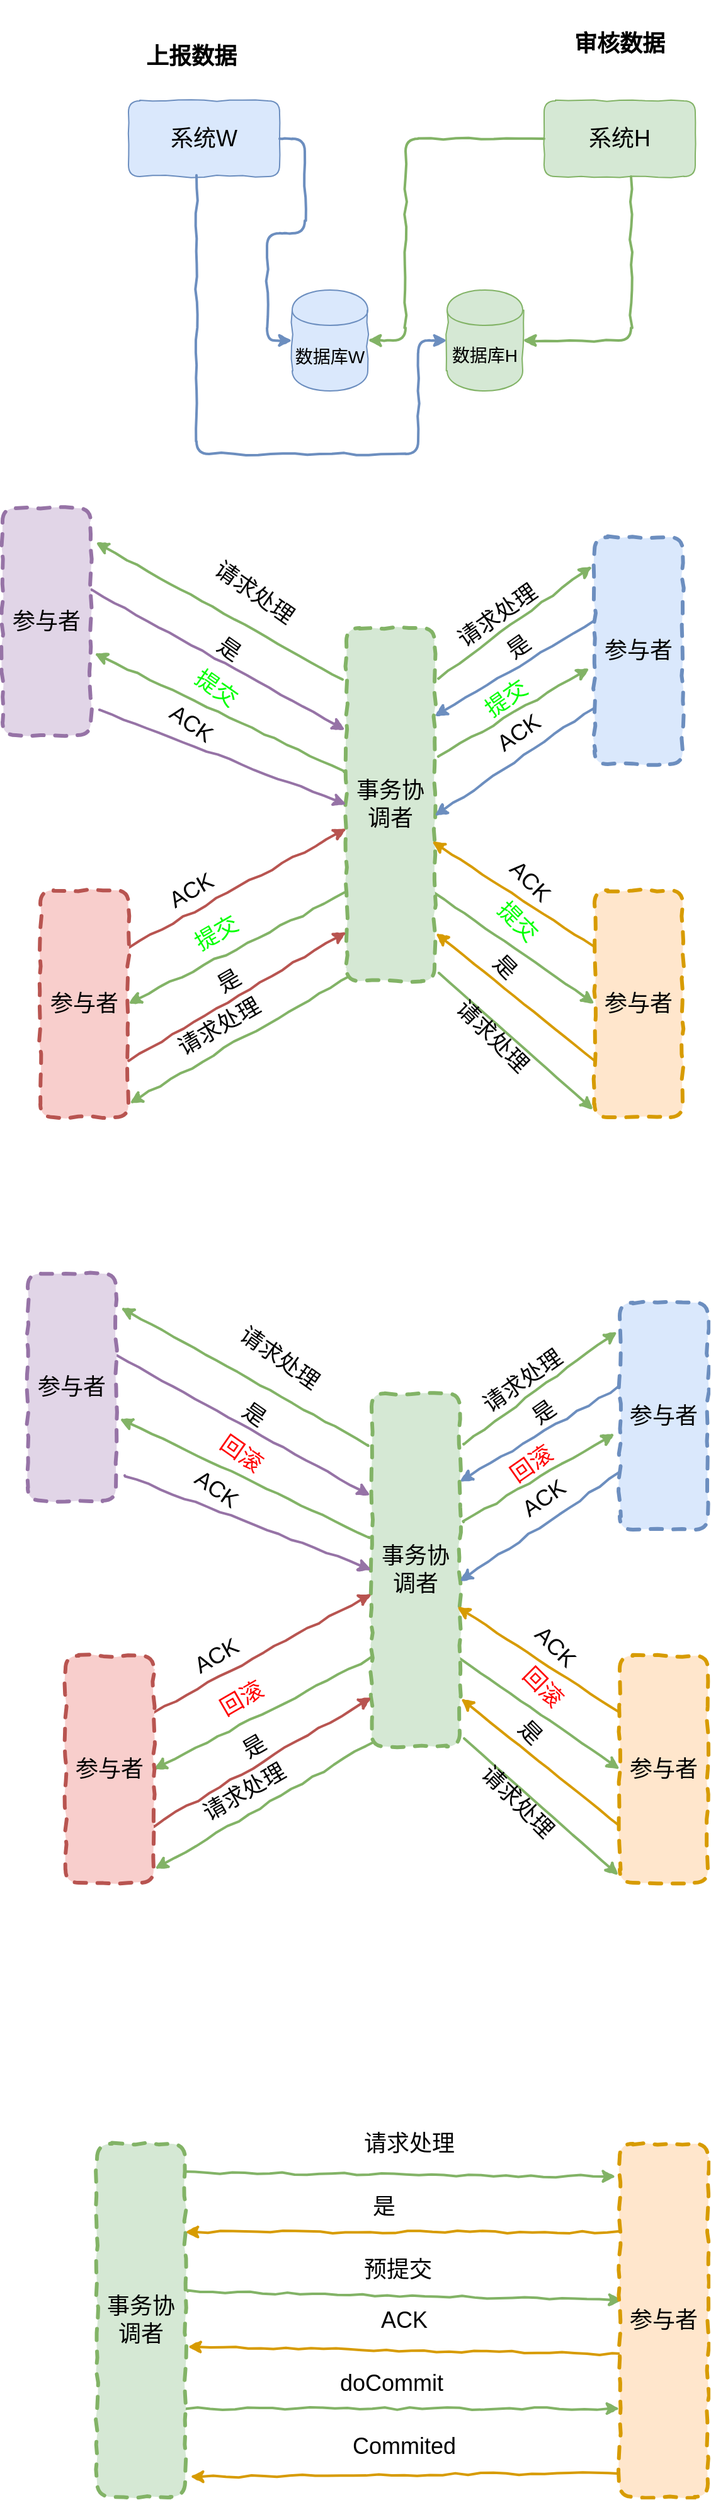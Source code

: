 <mxfile version="12.3.2" type="device" pages="1"><diagram id="cFgPP-PynjaS2ULVEzKv" name="第 1 页"><mxGraphModel dx="1086" dy="806" grid="1" gridSize="10" guides="1" tooltips="1" connect="1" arrows="1" fold="1" page="1" pageScale="1" pageWidth="827" pageHeight="1169" math="0" shadow="0"><root><mxCell id="0"/><mxCell id="1" parent="0"/><mxCell id="EXhuwvG54OqKEfTCcsE9-1" value="系统W" style="rounded=1;whiteSpace=wrap;html=1;fillColor=#dae8fc;strokeColor=#6c8ebf;fontSize=18;comic=1;" vertex="1" parent="1"><mxGeometry x="170" y="100" width="120" height="60" as="geometry"/></mxCell><mxCell id="EXhuwvG54OqKEfTCcsE9-2" value="系统H" style="rounded=1;whiteSpace=wrap;html=1;fillColor=#d5e8d4;strokeColor=#82b366;fontSize=18;comic=1;" vertex="1" parent="1"><mxGeometry x="500" y="100" width="120" height="60" as="geometry"/></mxCell><mxCell id="EXhuwvG54OqKEfTCcsE9-5" style="edgeStyle=orthogonalEdgeStyle;rounded=1;orthogonalLoop=1;jettySize=auto;html=1;exitX=1;exitY=0.5;exitDx=0;exitDy=0;entryX=0;entryY=0.5;entryDx=0;entryDy=0;fontSize=14;comic=1;strokeWidth=2;fillColor=#d5e8d4;strokeColor=#82b366;endArrow=none;endFill=0;startArrow=classic;startFill=1;" edge="1" parent="1" source="EXhuwvG54OqKEfTCcsE9-3" target="EXhuwvG54OqKEfTCcsE9-2"><mxGeometry relative="1" as="geometry"><Array as="points"><mxPoint x="390" y="290"/><mxPoint x="390" y="130"/></Array></mxGeometry></mxCell><mxCell id="EXhuwvG54OqKEfTCcsE9-7" style="edgeStyle=orthogonalEdgeStyle;rounded=1;comic=1;orthogonalLoop=1;jettySize=auto;html=1;exitX=0;exitY=0.5;exitDx=0;exitDy=0;entryX=1;entryY=0.5;entryDx=0;entryDy=0;strokeWidth=2;fontSize=14;fillColor=#dae8fc;strokeColor=#6c8ebf;startArrow=classic;startFill=1;endArrow=none;endFill=0;" edge="1" parent="1" source="EXhuwvG54OqKEfTCcsE9-3" target="EXhuwvG54OqKEfTCcsE9-1"><mxGeometry relative="1" as="geometry"/></mxCell><mxCell id="EXhuwvG54OqKEfTCcsE9-3" value="&lt;font style=&quot;font-size: 14px&quot;&gt;数据库W&lt;/font&gt;" style="shape=cylinder;whiteSpace=wrap;html=1;boundedLbl=1;backgroundOutline=1;comic=1;fontSize=18;fillColor=#dae8fc;strokeColor=#6c8ebf;" vertex="1" parent="1"><mxGeometry x="300" y="250" width="60" height="80" as="geometry"/></mxCell><mxCell id="EXhuwvG54OqKEfTCcsE9-6" style="edgeStyle=orthogonalEdgeStyle;rounded=1;orthogonalLoop=1;jettySize=auto;html=1;exitX=0;exitY=0.5;exitDx=0;exitDy=0;entryX=0.45;entryY=0.983;entryDx=0;entryDy=0;entryPerimeter=0;fontSize=14;strokeWidth=2;comic=1;fillColor=#dae8fc;strokeColor=#6c8ebf;startArrow=classic;startFill=1;endArrow=none;endFill=0;" edge="1" parent="1" source="EXhuwvG54OqKEfTCcsE9-4" target="EXhuwvG54OqKEfTCcsE9-1"><mxGeometry relative="1" as="geometry"><Array as="points"><mxPoint x="400" y="290"/><mxPoint x="400" y="380"/><mxPoint x="224" y="380"/></Array></mxGeometry></mxCell><mxCell id="EXhuwvG54OqKEfTCcsE9-8" style="edgeStyle=orthogonalEdgeStyle;rounded=1;comic=1;orthogonalLoop=1;jettySize=auto;html=1;exitX=1;exitY=0.5;exitDx=0;exitDy=0;entryX=0.575;entryY=1;entryDx=0;entryDy=0;entryPerimeter=0;strokeWidth=2;fontSize=14;fillColor=#d5e8d4;strokeColor=#82b366;endArrow=none;endFill=0;startArrow=classic;startFill=1;" edge="1" parent="1" source="EXhuwvG54OqKEfTCcsE9-4" target="EXhuwvG54OqKEfTCcsE9-2"><mxGeometry relative="1" as="geometry"/></mxCell><mxCell id="EXhuwvG54OqKEfTCcsE9-4" value="数据库H" style="shape=cylinder;whiteSpace=wrap;html=1;boundedLbl=1;backgroundOutline=1;comic=1;fontSize=14;fillColor=#d5e8d4;strokeColor=#82b366;" vertex="1" parent="1"><mxGeometry x="423" y="250" width="60" height="80" as="geometry"/></mxCell><mxCell id="EXhuwvG54OqKEfTCcsE9-15" value="上报数据" style="text;html=1;strokeColor=none;fillColor=none;align=center;verticalAlign=middle;whiteSpace=wrap;rounded=0;dashed=1;comic=1;fontSize=18;fontStyle=1" vertex="1" parent="1"><mxGeometry x="180" y="30" width="80" height="70" as="geometry"/></mxCell><mxCell id="EXhuwvG54OqKEfTCcsE9-16" value="审核数据" style="text;html=1;strokeColor=none;fillColor=none;align=center;verticalAlign=middle;whiteSpace=wrap;rounded=0;dashed=1;comic=1;fontSize=18;fontStyle=1" vertex="1" parent="1"><mxGeometry x="520" y="20" width="80" height="70" as="geometry"/></mxCell><mxCell id="EXhuwvG54OqKEfTCcsE9-25" style="edgeStyle=none;rounded=1;comic=1;orthogonalLoop=1;jettySize=auto;html=1;exitX=-0.043;exitY=0.146;exitDx=0;exitDy=0;entryX=1.057;entryY=0.15;entryDx=0;entryDy=0;startArrow=none;startFill=0;endArrow=classic;endFill=1;strokeWidth=2;fontSize=18;fillColor=#d5e8d4;strokeColor=#82b366;entryPerimeter=0;exitPerimeter=0;" edge="1" parent="1" source="EXhuwvG54OqKEfTCcsE9-17" target="EXhuwvG54OqKEfTCcsE9-21"><mxGeometry relative="1" as="geometry"/></mxCell><mxCell id="EXhuwvG54OqKEfTCcsE9-27" style="edgeStyle=none;rounded=1;comic=1;orthogonalLoop=1;jettySize=auto;html=1;exitX=1.043;exitY=0.143;exitDx=0;exitDy=0;entryX=-0.029;entryY=0.128;entryDx=0;entryDy=0;startArrow=none;startFill=0;endArrow=classic;endFill=1;strokeWidth=2;fontSize=18;fillColor=#d5e8d4;strokeColor=#82b366;entryPerimeter=0;exitPerimeter=0;" edge="1" parent="1" source="EXhuwvG54OqKEfTCcsE9-17" target="EXhuwvG54OqKEfTCcsE9-18"><mxGeometry relative="1" as="geometry"/></mxCell><mxCell id="EXhuwvG54OqKEfTCcsE9-28" style="edgeStyle=none;rounded=1;comic=1;orthogonalLoop=1;jettySize=auto;html=1;exitX=1.057;exitY=0.979;exitDx=0;exitDy=0;startArrow=none;startFill=0;endArrow=classic;endFill=1;strokeWidth=2;fontSize=18;fillColor=#d5e8d4;strokeColor=#82b366;exitPerimeter=0;" edge="1" parent="1" source="EXhuwvG54OqKEfTCcsE9-17"><mxGeometry relative="1" as="geometry"><mxPoint x="539" y="900" as="targetPoint"/></mxGeometry></mxCell><mxCell id="EXhuwvG54OqKEfTCcsE9-29" style="edgeStyle=none;rounded=1;comic=1;orthogonalLoop=1;jettySize=auto;html=1;exitX=0.057;exitY=0.982;exitDx=0;exitDy=0;entryX=1.014;entryY=0.939;entryDx=0;entryDy=0;entryPerimeter=0;startArrow=none;startFill=0;endArrow=classic;endFill=1;strokeWidth=2;fontSize=18;fillColor=#d5e8d4;strokeColor=#82b366;exitPerimeter=0;" edge="1" parent="1" source="EXhuwvG54OqKEfTCcsE9-17" target="EXhuwvG54OqKEfTCcsE9-20"><mxGeometry relative="1" as="geometry"><mxPoint x="341.98" y="787.12" as="sourcePoint"/><mxPoint x="170.02" y="906.02" as="targetPoint"/></mxGeometry></mxCell><mxCell id="EXhuwvG54OqKEfTCcsE9-35" style="edgeStyle=none;rounded=1;comic=1;orthogonalLoop=1;jettySize=auto;html=1;exitX=-0.029;exitY=0.407;exitDx=0;exitDy=0;entryX=1.043;entryY=0.639;entryDx=0;entryDy=0;startArrow=none;startFill=0;endArrow=classic;endFill=1;strokeWidth=2;fontSize=18;fillColor=#d5e8d4;strokeColor=#82b366;entryPerimeter=0;exitPerimeter=0;" edge="1" parent="1" source="EXhuwvG54OqKEfTCcsE9-17" target="EXhuwvG54OqKEfTCcsE9-21"><mxGeometry relative="1" as="geometry"/></mxCell><mxCell id="EXhuwvG54OqKEfTCcsE9-40" style="edgeStyle=none;rounded=1;comic=1;orthogonalLoop=1;jettySize=auto;html=1;startArrow=none;startFill=0;endArrow=classic;endFill=1;strokeWidth=2;fontSize=18;fillColor=#d5e8d4;strokeColor=#82b366;" edge="1" parent="1"><mxGeometry relative="1" as="geometry"><mxPoint x="416" y="620" as="sourcePoint"/><mxPoint x="536" y="550" as="targetPoint"/></mxGeometry></mxCell><mxCell id="EXhuwvG54OqKEfTCcsE9-50" style="edgeStyle=none;rounded=1;comic=1;orthogonalLoop=1;jettySize=auto;html=1;exitX=0;exitY=0.75;exitDx=0;exitDy=0;entryX=1;entryY=0.5;entryDx=0;entryDy=0;startArrow=none;startFill=0;endArrow=classic;endFill=1;strokeWidth=2;fontSize=18;fillColor=#d5e8d4;strokeColor=#82b366;" edge="1" parent="1" source="EXhuwvG54OqKEfTCcsE9-17" target="EXhuwvG54OqKEfTCcsE9-20"><mxGeometry relative="1" as="geometry"/></mxCell><mxCell id="EXhuwvG54OqKEfTCcsE9-53" style="edgeStyle=none;rounded=1;comic=1;orthogonalLoop=1;jettySize=auto;html=1;exitX=1;exitY=0.75;exitDx=0;exitDy=0;entryX=0;entryY=0.5;entryDx=0;entryDy=0;startArrow=none;startFill=0;endArrow=classic;endFill=1;strokeWidth=2;fontSize=18;fillColor=#d5e8d4;strokeColor=#82b366;" edge="1" parent="1" source="EXhuwvG54OqKEfTCcsE9-17" target="EXhuwvG54OqKEfTCcsE9-19"><mxGeometry relative="1" as="geometry"/></mxCell><mxCell id="EXhuwvG54OqKEfTCcsE9-17" value="事务协调者" style="rounded=1;whiteSpace=wrap;html=1;dashed=1;comic=1;strokeWidth=3;fillColor=#d5e8d4;fontSize=18;strokeColor=#82b366;" vertex="1" parent="1"><mxGeometry x="343" y="518" width="70" height="280" as="geometry"/></mxCell><mxCell id="EXhuwvG54OqKEfTCcsE9-41" style="edgeStyle=none;rounded=1;comic=1;orthogonalLoop=1;jettySize=auto;html=1;exitX=0.014;exitY=0.367;exitDx=0;exitDy=0;entryX=1;entryY=0.25;entryDx=0;entryDy=0;startArrow=none;startFill=0;endArrow=classic;endFill=1;strokeWidth=2;fontSize=18;exitPerimeter=0;fillColor=#dae8fc;strokeColor=#6c8ebf;" edge="1" parent="1" source="EXhuwvG54OqKEfTCcsE9-18" target="EXhuwvG54OqKEfTCcsE9-17"><mxGeometry relative="1" as="geometry"/></mxCell><mxCell id="EXhuwvG54OqKEfTCcsE9-42" style="edgeStyle=none;rounded=1;comic=1;orthogonalLoop=1;jettySize=auto;html=1;exitX=0;exitY=0.75;exitDx=0;exitDy=0;entryX=1;entryY=0.532;entryDx=0;entryDy=0;entryPerimeter=0;startArrow=none;startFill=0;endArrow=classic;endFill=1;strokeWidth=2;fontSize=18;fillColor=#dae8fc;strokeColor=#6c8ebf;" edge="1" parent="1" source="EXhuwvG54OqKEfTCcsE9-18" target="EXhuwvG54OqKEfTCcsE9-17"><mxGeometry relative="1" as="geometry"/></mxCell><mxCell id="EXhuwvG54OqKEfTCcsE9-18" value="参与者" style="rounded=1;whiteSpace=wrap;html=1;dashed=1;comic=1;strokeWidth=3;fillColor=#dae8fc;fontSize=18;strokeColor=#6c8ebf;" vertex="1" parent="1"><mxGeometry x="540" y="446" width="70" height="180" as="geometry"/></mxCell><mxCell id="EXhuwvG54OqKEfTCcsE9-52" style="edgeStyle=none;rounded=1;comic=1;orthogonalLoop=1;jettySize=auto;html=1;exitX=0;exitY=0.75;exitDx=0;exitDy=0;startArrow=none;startFill=0;endArrow=classic;endFill=1;strokeWidth=2;fontSize=18;fillColor=#ffe6cc;strokeColor=#d79b00;" edge="1" parent="1" source="EXhuwvG54OqKEfTCcsE9-19"><mxGeometry relative="1" as="geometry"><mxPoint x="414" y="760" as="targetPoint"/></mxGeometry></mxCell><mxCell id="EXhuwvG54OqKEfTCcsE9-54" style="edgeStyle=none;rounded=1;comic=1;orthogonalLoop=1;jettySize=auto;html=1;exitX=0;exitY=0.25;exitDx=0;exitDy=0;entryX=0.971;entryY=0.604;entryDx=0;entryDy=0;entryPerimeter=0;startArrow=none;startFill=0;endArrow=classic;endFill=1;strokeWidth=2;fontSize=18;fillColor=#ffe6cc;strokeColor=#d79b00;" edge="1" parent="1" source="EXhuwvG54OqKEfTCcsE9-19" target="EXhuwvG54OqKEfTCcsE9-17"><mxGeometry relative="1" as="geometry"/></mxCell><mxCell id="EXhuwvG54OqKEfTCcsE9-19" value="参与者" style="rounded=1;whiteSpace=wrap;html=1;dashed=1;comic=1;strokeWidth=3;fillColor=#ffe6cc;fontSize=18;strokeColor=#d79b00;" vertex="1" parent="1"><mxGeometry x="540" y="726" width="70" height="180" as="geometry"/></mxCell><mxCell id="EXhuwvG54OqKEfTCcsE9-49" style="edgeStyle=none;rounded=1;comic=1;orthogonalLoop=1;jettySize=auto;html=1;exitX=1;exitY=0.75;exitDx=0;exitDy=0;entryX=0;entryY=0.861;entryDx=0;entryDy=0;entryPerimeter=0;startArrow=none;startFill=0;endArrow=classic;endFill=1;strokeWidth=2;fontSize=18;fillColor=#f8cecc;strokeColor=#b85450;" edge="1" parent="1" source="EXhuwvG54OqKEfTCcsE9-20" target="EXhuwvG54OqKEfTCcsE9-17"><mxGeometry relative="1" as="geometry"/></mxCell><mxCell id="EXhuwvG54OqKEfTCcsE9-51" style="edgeStyle=none;rounded=1;comic=1;orthogonalLoop=1;jettySize=auto;html=1;exitX=1;exitY=0.25;exitDx=0;exitDy=0;startArrow=none;startFill=0;endArrow=classic;endFill=1;strokeWidth=2;fontSize=18;fillColor=#f8cecc;strokeColor=#b85450;" edge="1" parent="1" source="EXhuwvG54OqKEfTCcsE9-20"><mxGeometry relative="1" as="geometry"><mxPoint x="343" y="677" as="targetPoint"/></mxGeometry></mxCell><mxCell id="EXhuwvG54OqKEfTCcsE9-20" value="参与者" style="rounded=1;whiteSpace=wrap;html=1;dashed=1;comic=1;strokeWidth=3;fillColor=#f8cecc;fontSize=18;strokeColor=#b85450;" vertex="1" parent="1"><mxGeometry x="100" y="726" width="70" height="180" as="geometry"/></mxCell><mxCell id="EXhuwvG54OqKEfTCcsE9-26" style="edgeStyle=none;rounded=1;comic=1;orthogonalLoop=1;jettySize=auto;html=1;exitX=1.014;exitY=0.361;exitDx=0;exitDy=0;startArrow=none;startFill=0;endArrow=classic;endFill=1;strokeWidth=2;fontSize=18;fillColor=#e1d5e7;strokeColor=#9673a6;entryX=-0.014;entryY=0.289;entryDx=0;entryDy=0;entryPerimeter=0;exitPerimeter=0;" edge="1" parent="1" source="EXhuwvG54OqKEfTCcsE9-21" target="EXhuwvG54OqKEfTCcsE9-17"><mxGeometry relative="1" as="geometry"><mxPoint x="330" y="630" as="targetPoint"/></mxGeometry></mxCell><mxCell id="EXhuwvG54OqKEfTCcsE9-38" style="edgeStyle=none;rounded=1;comic=1;orthogonalLoop=1;jettySize=auto;html=1;exitX=1.1;exitY=0.889;exitDx=0;exitDy=0;entryX=0;entryY=0.5;entryDx=0;entryDy=0;startArrow=none;startFill=0;endArrow=classic;endFill=1;strokeWidth=2;fontSize=18;fillColor=#e1d5e7;strokeColor=#9673a6;exitPerimeter=0;" edge="1" parent="1" source="EXhuwvG54OqKEfTCcsE9-21" target="EXhuwvG54OqKEfTCcsE9-17"><mxGeometry relative="1" as="geometry"/></mxCell><mxCell id="EXhuwvG54OqKEfTCcsE9-21" value="参与者" style="rounded=1;whiteSpace=wrap;html=1;dashed=1;comic=1;strokeWidth=3;fillColor=#e1d5e7;fontSize=18;strokeColor=#9673a6;" vertex="1" parent="1"><mxGeometry x="70" y="423" width="70" height="180" as="geometry"/></mxCell><mxCell id="EXhuwvG54OqKEfTCcsE9-30" value="请求处理" style="text;html=1;strokeColor=none;fillColor=none;align=center;verticalAlign=middle;whiteSpace=wrap;rounded=0;dashed=1;comic=1;fontSize=18;rotation=35;" vertex="1" parent="1"><mxGeometry x="230" y="480" width="80" height="20" as="geometry"/></mxCell><mxCell id="EXhuwvG54OqKEfTCcsE9-31" value="请求处理" style="text;html=1;strokeColor=none;fillColor=none;align=center;verticalAlign=middle;whiteSpace=wrap;rounded=0;dashed=1;comic=1;fontSize=18;rotation=45;" vertex="1" parent="1"><mxGeometry x="419" y="832" width="80" height="20" as="geometry"/></mxCell><mxCell id="EXhuwvG54OqKEfTCcsE9-32" value="请求处理" style="text;html=1;strokeColor=none;fillColor=none;align=center;verticalAlign=middle;whiteSpace=wrap;rounded=0;dashed=1;comic=1;fontSize=18;rotation=-35;" vertex="1" parent="1"><mxGeometry x="423" y="498" width="80" height="20" as="geometry"/></mxCell><mxCell id="EXhuwvG54OqKEfTCcsE9-33" value="请求处理" style="text;html=1;strokeColor=none;fillColor=none;align=center;verticalAlign=middle;whiteSpace=wrap;rounded=0;dashed=1;comic=1;fontSize=18;rotation=-30;" vertex="1" parent="1"><mxGeometry x="202" y="824" width="80" height="20" as="geometry"/></mxCell><mxCell id="EXhuwvG54OqKEfTCcsE9-34" value="是" style="text;html=1;strokeColor=none;fillColor=none;align=center;verticalAlign=middle;whiteSpace=wrap;rounded=0;dashed=1;comic=1;fontSize=18;rotation=35;" vertex="1" parent="1"><mxGeometry x="210" y="523" width="80" height="24" as="geometry"/></mxCell><mxCell id="EXhuwvG54OqKEfTCcsE9-36" value="ACK" style="text;html=1;strokeColor=none;fillColor=none;align=center;verticalAlign=middle;whiteSpace=wrap;rounded=0;dashed=1;comic=1;fontSize=18;rotation=35;" vertex="1" parent="1"><mxGeometry x="180" y="584" width="80" height="20" as="geometry"/></mxCell><mxCell id="EXhuwvG54OqKEfTCcsE9-39" value="提交" style="text;html=1;strokeColor=none;fillColor=none;align=center;verticalAlign=middle;whiteSpace=wrap;rounded=0;dashed=1;comic=1;fontSize=18;rotation=35;fontColor=#00FF00;" vertex="1" parent="1"><mxGeometry x="200" y="555.5" width="80" height="20" as="geometry"/></mxCell><mxCell id="EXhuwvG54OqKEfTCcsE9-43" value="是" style="text;html=1;strokeColor=none;fillColor=none;align=center;verticalAlign=middle;whiteSpace=wrap;rounded=0;dashed=1;comic=1;fontSize=18;rotation=-35;" vertex="1" parent="1"><mxGeometry x="440" y="523" width="80" height="20" as="geometry"/></mxCell><mxCell id="EXhuwvG54OqKEfTCcsE9-44" value="提交" style="text;html=1;strokeColor=none;fillColor=none;align=center;verticalAlign=middle;whiteSpace=wrap;rounded=0;dashed=1;comic=1;fontSize=18;rotation=-35;fontColor=#00FF00;" vertex="1" parent="1"><mxGeometry x="430" y="564" width="80" height="20" as="geometry"/></mxCell><mxCell id="EXhuwvG54OqKEfTCcsE9-46" value="ACK" style="text;html=1;strokeColor=none;fillColor=none;align=center;verticalAlign=middle;whiteSpace=wrap;rounded=0;dashed=1;comic=1;fontSize=18;rotation=-35;" vertex="1" parent="1"><mxGeometry x="440" y="591" width="80" height="20" as="geometry"/></mxCell><mxCell id="EXhuwvG54OqKEfTCcsE9-55" value="ACK" style="text;html=1;strokeColor=none;fillColor=none;align=center;verticalAlign=middle;whiteSpace=wrap;rounded=0;dashed=1;comic=1;fontSize=18;rotation=-30;" vertex="1" parent="1"><mxGeometry x="180" y="716" width="80" height="20" as="geometry"/></mxCell><mxCell id="EXhuwvG54OqKEfTCcsE9-59" value="提交" style="text;html=1;strokeColor=none;fillColor=none;align=center;verticalAlign=middle;whiteSpace=wrap;rounded=0;dashed=1;comic=1;fontSize=18;rotation=-30;fontColor=#00FF00;" vertex="1" parent="1"><mxGeometry x="200" y="750" width="80" height="20" as="geometry"/></mxCell><mxCell id="EXhuwvG54OqKEfTCcsE9-60" value="是" style="text;html=1;strokeColor=none;fillColor=none;align=center;verticalAlign=middle;whiteSpace=wrap;rounded=0;dashed=1;comic=1;fontSize=18;rotation=-30;" vertex="1" parent="1"><mxGeometry x="210" y="788" width="80" height="20" as="geometry"/></mxCell><mxCell id="EXhuwvG54OqKEfTCcsE9-61" value="是" style="text;html=1;strokeColor=none;fillColor=none;align=center;verticalAlign=middle;whiteSpace=wrap;rounded=0;dashed=1;comic=1;fontSize=18;rotation=45;" vertex="1" parent="1"><mxGeometry x="429" y="777" width="80" height="20" as="geometry"/></mxCell><mxCell id="EXhuwvG54OqKEfTCcsE9-62" value="提交" style="text;html=1;strokeColor=none;fillColor=none;align=center;verticalAlign=middle;whiteSpace=wrap;rounded=0;dashed=1;comic=1;fontSize=18;rotation=45;fontColor=#00FF00;" vertex="1" parent="1"><mxGeometry x="439" y="741" width="80" height="20" as="geometry"/></mxCell><mxCell id="EXhuwvG54OqKEfTCcsE9-63" value="ACK" style="text;html=1;strokeColor=none;fillColor=none;align=center;verticalAlign=middle;whiteSpace=wrap;rounded=0;dashed=1;comic=1;fontSize=18;rotation=45;" vertex="1" parent="1"><mxGeometry x="449" y="709" width="80" height="20" as="geometry"/></mxCell><mxCell id="EXhuwvG54OqKEfTCcsE9-64" style="edgeStyle=none;rounded=1;comic=1;orthogonalLoop=1;jettySize=auto;html=1;exitX=-0.043;exitY=0.146;exitDx=0;exitDy=0;entryX=1.057;entryY=0.15;entryDx=0;entryDy=0;startArrow=none;startFill=0;endArrow=classic;endFill=1;strokeWidth=2;fontSize=18;fillColor=#d5e8d4;strokeColor=#82b366;entryPerimeter=0;exitPerimeter=0;" edge="1" source="EXhuwvG54OqKEfTCcsE9-72" target="EXhuwvG54OqKEfTCcsE9-84" parent="1"><mxGeometry relative="1" as="geometry"/></mxCell><mxCell id="EXhuwvG54OqKEfTCcsE9-65" style="edgeStyle=none;rounded=1;comic=1;orthogonalLoop=1;jettySize=auto;html=1;exitX=1.043;exitY=0.143;exitDx=0;exitDy=0;entryX=-0.029;entryY=0.128;entryDx=0;entryDy=0;startArrow=none;startFill=0;endArrow=classic;endFill=1;strokeWidth=2;fontSize=18;fillColor=#d5e8d4;strokeColor=#82b366;entryPerimeter=0;exitPerimeter=0;" edge="1" source="EXhuwvG54OqKEfTCcsE9-72" target="EXhuwvG54OqKEfTCcsE9-75" parent="1"><mxGeometry relative="1" as="geometry"/></mxCell><mxCell id="EXhuwvG54OqKEfTCcsE9-66" style="edgeStyle=none;rounded=1;comic=1;orthogonalLoop=1;jettySize=auto;html=1;exitX=1.057;exitY=0.979;exitDx=0;exitDy=0;startArrow=none;startFill=0;endArrow=classic;endFill=1;strokeWidth=2;fontSize=18;fillColor=#d5e8d4;strokeColor=#82b366;exitPerimeter=0;" edge="1" source="EXhuwvG54OqKEfTCcsE9-72" parent="1"><mxGeometry relative="1" as="geometry"><mxPoint x="559" y="1507" as="targetPoint"/></mxGeometry></mxCell><mxCell id="EXhuwvG54OqKEfTCcsE9-67" style="edgeStyle=none;rounded=1;comic=1;orthogonalLoop=1;jettySize=auto;html=1;exitX=0.057;exitY=0.982;exitDx=0;exitDy=0;entryX=1.014;entryY=0.939;entryDx=0;entryDy=0;entryPerimeter=0;startArrow=none;startFill=0;endArrow=classic;endFill=1;strokeWidth=2;fontSize=18;fillColor=#d5e8d4;strokeColor=#82b366;exitPerimeter=0;" edge="1" source="EXhuwvG54OqKEfTCcsE9-72" target="EXhuwvG54OqKEfTCcsE9-81" parent="1"><mxGeometry relative="1" as="geometry"><mxPoint x="361.98" y="1394.12" as="sourcePoint"/><mxPoint x="190.02" y="1513.02" as="targetPoint"/></mxGeometry></mxCell><mxCell id="EXhuwvG54OqKEfTCcsE9-68" style="edgeStyle=none;rounded=1;comic=1;orthogonalLoop=1;jettySize=auto;html=1;exitX=-0.029;exitY=0.407;exitDx=0;exitDy=0;entryX=1.043;entryY=0.639;entryDx=0;entryDy=0;startArrow=none;startFill=0;endArrow=classic;endFill=1;strokeWidth=2;fontSize=18;fillColor=#d5e8d4;strokeColor=#82b366;entryPerimeter=0;exitPerimeter=0;" edge="1" source="EXhuwvG54OqKEfTCcsE9-72" target="EXhuwvG54OqKEfTCcsE9-84" parent="1"><mxGeometry relative="1" as="geometry"/></mxCell><mxCell id="EXhuwvG54OqKEfTCcsE9-69" style="edgeStyle=none;rounded=1;comic=1;orthogonalLoop=1;jettySize=auto;html=1;startArrow=none;startFill=0;endArrow=classic;endFill=1;strokeWidth=2;fontSize=18;fillColor=#d5e8d4;strokeColor=#82b366;" edge="1" parent="1"><mxGeometry relative="1" as="geometry"><mxPoint x="436" y="1227" as="sourcePoint"/><mxPoint x="556" y="1157" as="targetPoint"/></mxGeometry></mxCell><mxCell id="EXhuwvG54OqKEfTCcsE9-70" style="edgeStyle=none;rounded=1;comic=1;orthogonalLoop=1;jettySize=auto;html=1;exitX=0;exitY=0.75;exitDx=0;exitDy=0;entryX=1;entryY=0.5;entryDx=0;entryDy=0;startArrow=none;startFill=0;endArrow=classic;endFill=1;strokeWidth=2;fontSize=18;fillColor=#d5e8d4;strokeColor=#82b366;" edge="1" source="EXhuwvG54OqKEfTCcsE9-72" target="EXhuwvG54OqKEfTCcsE9-81" parent="1"><mxGeometry relative="1" as="geometry"/></mxCell><mxCell id="EXhuwvG54OqKEfTCcsE9-71" style="edgeStyle=none;rounded=1;comic=1;orthogonalLoop=1;jettySize=auto;html=1;exitX=1;exitY=0.75;exitDx=0;exitDy=0;entryX=0;entryY=0.5;entryDx=0;entryDy=0;startArrow=none;startFill=0;endArrow=classic;endFill=1;strokeWidth=2;fontSize=18;fillColor=#d5e8d4;strokeColor=#82b366;" edge="1" source="EXhuwvG54OqKEfTCcsE9-72" target="EXhuwvG54OqKEfTCcsE9-78" parent="1"><mxGeometry relative="1" as="geometry"/></mxCell><mxCell id="EXhuwvG54OqKEfTCcsE9-72" value="事务协调者" style="rounded=1;whiteSpace=wrap;html=1;dashed=1;comic=1;strokeWidth=3;fillColor=#d5e8d4;fontSize=18;strokeColor=#82b366;" vertex="1" parent="1"><mxGeometry x="363" y="1125" width="70" height="280" as="geometry"/></mxCell><mxCell id="EXhuwvG54OqKEfTCcsE9-73" style="edgeStyle=none;rounded=1;comic=1;orthogonalLoop=1;jettySize=auto;html=1;exitX=0.014;exitY=0.367;exitDx=0;exitDy=0;entryX=1;entryY=0.25;entryDx=0;entryDy=0;startArrow=none;startFill=0;endArrow=classic;endFill=1;strokeWidth=2;fontSize=18;exitPerimeter=0;fillColor=#dae8fc;strokeColor=#6c8ebf;" edge="1" source="EXhuwvG54OqKEfTCcsE9-75" target="EXhuwvG54OqKEfTCcsE9-72" parent="1"><mxGeometry relative="1" as="geometry"/></mxCell><mxCell id="EXhuwvG54OqKEfTCcsE9-74" style="edgeStyle=none;rounded=1;comic=1;orthogonalLoop=1;jettySize=auto;html=1;exitX=0;exitY=0.75;exitDx=0;exitDy=0;entryX=1;entryY=0.532;entryDx=0;entryDy=0;entryPerimeter=0;startArrow=none;startFill=0;endArrow=classic;endFill=1;strokeWidth=2;fontSize=18;fillColor=#dae8fc;strokeColor=#6c8ebf;" edge="1" source="EXhuwvG54OqKEfTCcsE9-75" target="EXhuwvG54OqKEfTCcsE9-72" parent="1"><mxGeometry relative="1" as="geometry"/></mxCell><mxCell id="EXhuwvG54OqKEfTCcsE9-75" value="参与者" style="rounded=1;whiteSpace=wrap;html=1;dashed=1;comic=1;strokeWidth=3;fillColor=#dae8fc;fontSize=18;strokeColor=#6c8ebf;" vertex="1" parent="1"><mxGeometry x="560" y="1053" width="70" height="180" as="geometry"/></mxCell><mxCell id="EXhuwvG54OqKEfTCcsE9-76" style="edgeStyle=none;rounded=1;comic=1;orthogonalLoop=1;jettySize=auto;html=1;exitX=0;exitY=0.75;exitDx=0;exitDy=0;startArrow=none;startFill=0;endArrow=classic;endFill=1;strokeWidth=2;fontSize=18;fillColor=#ffe6cc;strokeColor=#d79b00;" edge="1" source="EXhuwvG54OqKEfTCcsE9-78" parent="1"><mxGeometry relative="1" as="geometry"><mxPoint x="434" y="1367" as="targetPoint"/></mxGeometry></mxCell><mxCell id="EXhuwvG54OqKEfTCcsE9-77" style="edgeStyle=none;rounded=1;comic=1;orthogonalLoop=1;jettySize=auto;html=1;exitX=0;exitY=0.25;exitDx=0;exitDy=0;entryX=0.971;entryY=0.604;entryDx=0;entryDy=0;entryPerimeter=0;startArrow=none;startFill=0;endArrow=classic;endFill=1;strokeWidth=2;fontSize=18;fillColor=#ffe6cc;strokeColor=#d79b00;" edge="1" source="EXhuwvG54OqKEfTCcsE9-78" target="EXhuwvG54OqKEfTCcsE9-72" parent="1"><mxGeometry relative="1" as="geometry"/></mxCell><mxCell id="EXhuwvG54OqKEfTCcsE9-78" value="参与者" style="rounded=1;whiteSpace=wrap;html=1;dashed=1;comic=1;strokeWidth=3;fillColor=#ffe6cc;fontSize=18;strokeColor=#d79b00;" vertex="1" parent="1"><mxGeometry x="560" y="1333" width="70" height="180" as="geometry"/></mxCell><mxCell id="EXhuwvG54OqKEfTCcsE9-79" style="edgeStyle=none;rounded=1;comic=1;orthogonalLoop=1;jettySize=auto;html=1;exitX=1;exitY=0.75;exitDx=0;exitDy=0;entryX=0;entryY=0.861;entryDx=0;entryDy=0;entryPerimeter=0;startArrow=none;startFill=0;endArrow=classic;endFill=1;strokeWidth=2;fontSize=18;fillColor=#f8cecc;strokeColor=#b85450;" edge="1" source="EXhuwvG54OqKEfTCcsE9-81" target="EXhuwvG54OqKEfTCcsE9-72" parent="1"><mxGeometry relative="1" as="geometry"/></mxCell><mxCell id="EXhuwvG54OqKEfTCcsE9-80" style="edgeStyle=none;rounded=1;comic=1;orthogonalLoop=1;jettySize=auto;html=1;exitX=1;exitY=0.25;exitDx=0;exitDy=0;startArrow=none;startFill=0;endArrow=classic;endFill=1;strokeWidth=2;fontSize=18;fillColor=#f8cecc;strokeColor=#b85450;" edge="1" source="EXhuwvG54OqKEfTCcsE9-81" parent="1"><mxGeometry relative="1" as="geometry"><mxPoint x="363" y="1284" as="targetPoint"/></mxGeometry></mxCell><mxCell id="EXhuwvG54OqKEfTCcsE9-81" value="参与者" style="rounded=1;whiteSpace=wrap;html=1;dashed=1;comic=1;strokeWidth=3;fillColor=#f8cecc;fontSize=18;strokeColor=#b85450;" vertex="1" parent="1"><mxGeometry x="120" y="1333" width="70" height="180" as="geometry"/></mxCell><mxCell id="EXhuwvG54OqKEfTCcsE9-82" style="edgeStyle=none;rounded=1;comic=1;orthogonalLoop=1;jettySize=auto;html=1;exitX=1.014;exitY=0.361;exitDx=0;exitDy=0;startArrow=none;startFill=0;endArrow=classic;endFill=1;strokeWidth=2;fontSize=18;fillColor=#e1d5e7;strokeColor=#9673a6;entryX=-0.014;entryY=0.289;entryDx=0;entryDy=0;entryPerimeter=0;exitPerimeter=0;" edge="1" source="EXhuwvG54OqKEfTCcsE9-84" target="EXhuwvG54OqKEfTCcsE9-72" parent="1"><mxGeometry relative="1" as="geometry"><mxPoint x="350" y="1237" as="targetPoint"/></mxGeometry></mxCell><mxCell id="EXhuwvG54OqKEfTCcsE9-83" style="edgeStyle=none;rounded=1;comic=1;orthogonalLoop=1;jettySize=auto;html=1;exitX=1.1;exitY=0.889;exitDx=0;exitDy=0;entryX=0;entryY=0.5;entryDx=0;entryDy=0;startArrow=none;startFill=0;endArrow=classic;endFill=1;strokeWidth=2;fontSize=18;fillColor=#e1d5e7;strokeColor=#9673a6;exitPerimeter=0;" edge="1" source="EXhuwvG54OqKEfTCcsE9-84" target="EXhuwvG54OqKEfTCcsE9-72" parent="1"><mxGeometry relative="1" as="geometry"/></mxCell><mxCell id="EXhuwvG54OqKEfTCcsE9-84" value="参与者" style="rounded=1;whiteSpace=wrap;html=1;dashed=1;comic=1;strokeWidth=3;fillColor=#e1d5e7;fontSize=18;strokeColor=#9673a6;" vertex="1" parent="1"><mxGeometry x="90" y="1030" width="70" height="180" as="geometry"/></mxCell><mxCell id="EXhuwvG54OqKEfTCcsE9-85" value="请求处理" style="text;html=1;strokeColor=none;fillColor=none;align=center;verticalAlign=middle;whiteSpace=wrap;rounded=0;dashed=1;comic=1;fontSize=18;rotation=35;" vertex="1" parent="1"><mxGeometry x="250" y="1087" width="80" height="20" as="geometry"/></mxCell><mxCell id="EXhuwvG54OqKEfTCcsE9-86" value="请求处理" style="text;html=1;strokeColor=none;fillColor=none;align=center;verticalAlign=middle;whiteSpace=wrap;rounded=0;dashed=1;comic=1;fontSize=18;rotation=45;" vertex="1" parent="1"><mxGeometry x="439" y="1439" width="80" height="20" as="geometry"/></mxCell><mxCell id="EXhuwvG54OqKEfTCcsE9-87" value="请求处理" style="text;html=1;strokeColor=none;fillColor=none;align=center;verticalAlign=middle;whiteSpace=wrap;rounded=0;dashed=1;comic=1;fontSize=18;rotation=-35;" vertex="1" parent="1"><mxGeometry x="443" y="1105" width="80" height="20" as="geometry"/></mxCell><mxCell id="EXhuwvG54OqKEfTCcsE9-88" value="请求处理" style="text;html=1;strokeColor=none;fillColor=none;align=center;verticalAlign=middle;whiteSpace=wrap;rounded=0;dashed=1;comic=1;fontSize=18;rotation=-30;" vertex="1" parent="1"><mxGeometry x="222" y="1431" width="80" height="20" as="geometry"/></mxCell><mxCell id="EXhuwvG54OqKEfTCcsE9-89" value="是" style="text;html=1;strokeColor=none;fillColor=none;align=center;verticalAlign=middle;whiteSpace=wrap;rounded=0;dashed=1;comic=1;fontSize=18;rotation=35;" vertex="1" parent="1"><mxGeometry x="230" y="1130" width="80" height="24" as="geometry"/></mxCell><mxCell id="EXhuwvG54OqKEfTCcsE9-90" value="ACK" style="text;html=1;strokeColor=none;fillColor=none;align=center;verticalAlign=middle;whiteSpace=wrap;rounded=0;dashed=1;comic=1;fontSize=18;rotation=35;" vertex="1" parent="1"><mxGeometry x="200" y="1191" width="80" height="20" as="geometry"/></mxCell><mxCell id="EXhuwvG54OqKEfTCcsE9-91" value="回滚" style="text;html=1;strokeColor=none;fillColor=none;align=center;verticalAlign=middle;whiteSpace=wrap;rounded=0;dashed=1;comic=1;fontSize=18;rotation=35;fontColor=#FF0000;" vertex="1" parent="1"><mxGeometry x="220" y="1162.5" width="80" height="20" as="geometry"/></mxCell><mxCell id="EXhuwvG54OqKEfTCcsE9-92" value="是" style="text;html=1;strokeColor=none;fillColor=none;align=center;verticalAlign=middle;whiteSpace=wrap;rounded=0;dashed=1;comic=1;fontSize=18;rotation=-35;" vertex="1" parent="1"><mxGeometry x="460" y="1130" width="80" height="20" as="geometry"/></mxCell><mxCell id="EXhuwvG54OqKEfTCcsE9-93" value="回滚" style="text;html=1;strokeColor=none;fillColor=none;align=center;verticalAlign=middle;whiteSpace=wrap;rounded=0;dashed=1;comic=1;fontSize=18;rotation=-35;fontColor=#FF0000;" vertex="1" parent="1"><mxGeometry x="450" y="1171" width="80" height="20" as="geometry"/></mxCell><mxCell id="EXhuwvG54OqKEfTCcsE9-94" value="ACK" style="text;html=1;strokeColor=none;fillColor=none;align=center;verticalAlign=middle;whiteSpace=wrap;rounded=0;dashed=1;comic=1;fontSize=18;rotation=-35;" vertex="1" parent="1"><mxGeometry x="460" y="1198" width="80" height="20" as="geometry"/></mxCell><mxCell id="EXhuwvG54OqKEfTCcsE9-95" value="ACK" style="text;html=1;strokeColor=none;fillColor=none;align=center;verticalAlign=middle;whiteSpace=wrap;rounded=0;dashed=1;comic=1;fontSize=18;rotation=-30;" vertex="1" parent="1"><mxGeometry x="200" y="1323" width="80" height="20" as="geometry"/></mxCell><mxCell id="EXhuwvG54OqKEfTCcsE9-96" value="回滚" style="text;html=1;strokeColor=none;fillColor=none;align=center;verticalAlign=middle;whiteSpace=wrap;rounded=0;dashed=1;comic=1;fontSize=18;rotation=-30;fontColor=#FF0000;" vertex="1" parent="1"><mxGeometry x="220" y="1357" width="80" height="20" as="geometry"/></mxCell><mxCell id="EXhuwvG54OqKEfTCcsE9-97" value="是" style="text;html=1;strokeColor=none;fillColor=none;align=center;verticalAlign=middle;whiteSpace=wrap;rounded=0;dashed=1;comic=1;fontSize=18;rotation=-30;" vertex="1" parent="1"><mxGeometry x="230" y="1395" width="80" height="20" as="geometry"/></mxCell><mxCell id="EXhuwvG54OqKEfTCcsE9-98" value="是" style="text;html=1;strokeColor=none;fillColor=none;align=center;verticalAlign=middle;whiteSpace=wrap;rounded=0;dashed=1;comic=1;fontSize=18;rotation=45;" vertex="1" parent="1"><mxGeometry x="449" y="1384" width="80" height="20" as="geometry"/></mxCell><mxCell id="EXhuwvG54OqKEfTCcsE9-99" value="回滚" style="text;html=1;strokeColor=none;fillColor=none;align=center;verticalAlign=middle;whiteSpace=wrap;rounded=0;dashed=1;comic=1;fontSize=18;rotation=45;fontColor=#FF0000;" vertex="1" parent="1"><mxGeometry x="459" y="1348" width="80" height="20" as="geometry"/></mxCell><mxCell id="EXhuwvG54OqKEfTCcsE9-100" value="ACK" style="text;html=1;strokeColor=none;fillColor=none;align=center;verticalAlign=middle;whiteSpace=wrap;rounded=0;dashed=1;comic=1;fontSize=18;rotation=45;" vertex="1" parent="1"><mxGeometry x="469" y="1316" width="80" height="20" as="geometry"/></mxCell><mxCell id="EXhuwvG54OqKEfTCcsE9-140" style="edgeStyle=none;rounded=1;comic=1;orthogonalLoop=1;jettySize=auto;html=1;startArrow=none;startFill=0;endArrow=classic;endFill=1;strokeWidth=2;fontSize=18;fillColor=#d5e8d4;strokeColor=#82b366;entryX=0;entryY=0.75;entryDx=0;entryDy=0;exitX=1;exitY=0.75;exitDx=0;exitDy=0;" edge="1" source="EXhuwvG54OqKEfTCcsE9-146" parent="1" target="EXhuwvG54OqKEfTCcsE9-152"><mxGeometry relative="1" as="geometry"><mxPoint x="276" y="1930" as="sourcePoint"/><mxPoint x="398" y="2092" as="targetPoint"/><Array as="points"/></mxGeometry></mxCell><mxCell id="EXhuwvG54OqKEfTCcsE9-145" style="edgeStyle=none;rounded=1;comic=1;orthogonalLoop=1;jettySize=auto;html=1;exitX=1.029;exitY=0.418;exitDx=0;exitDy=0;entryX=0.029;entryY=0.443;entryDx=0;entryDy=0;startArrow=none;startFill=0;endArrow=classic;endFill=1;strokeWidth=2;fontSize=18;fillColor=#d5e8d4;strokeColor=#82b366;exitPerimeter=0;entryPerimeter=0;" edge="1" source="EXhuwvG54OqKEfTCcsE9-146" target="EXhuwvG54OqKEfTCcsE9-152" parent="1"><mxGeometry relative="1" as="geometry"/></mxCell><mxCell id="EXhuwvG54OqKEfTCcsE9-175" style="edgeStyle=none;rounded=1;comic=1;orthogonalLoop=1;jettySize=auto;html=1;exitX=0.971;exitY=0.082;exitDx=0;exitDy=0;entryX=-0.043;entryY=0.093;entryDx=0;entryDy=0;entryPerimeter=0;startArrow=none;startFill=0;endArrow=classic;endFill=1;strokeWidth=2;fontSize=18;fontColor=#00FF00;exitPerimeter=0;fillColor=#d5e8d4;strokeColor=#82b366;" edge="1" parent="1" source="EXhuwvG54OqKEfTCcsE9-146" target="EXhuwvG54OqKEfTCcsE9-152"><mxGeometry relative="1" as="geometry"/></mxCell><mxCell id="EXhuwvG54OqKEfTCcsE9-146" value="事务协调者" style="rounded=1;whiteSpace=wrap;html=1;dashed=1;comic=1;strokeWidth=3;fillColor=#d5e8d4;fontSize=18;strokeColor=#82b366;arcSize=17;" vertex="1" parent="1"><mxGeometry x="145" y="1720" width="70" height="280" as="geometry"/></mxCell><mxCell id="EXhuwvG54OqKEfTCcsE9-150" style="edgeStyle=none;rounded=1;comic=1;orthogonalLoop=1;jettySize=auto;html=1;exitX=0.057;exitY=0.596;exitDx=0;exitDy=0;startArrow=none;startFill=0;endArrow=classic;endFill=1;strokeWidth=2;fontSize=18;fillColor=#ffe6cc;strokeColor=#d79b00;entryX=1.029;entryY=0.575;entryDx=0;entryDy=0;entryPerimeter=0;exitPerimeter=0;" edge="1" source="EXhuwvG54OqKEfTCcsE9-152" parent="1" target="EXhuwvG54OqKEfTCcsE9-146"><mxGeometry relative="1" as="geometry"><mxPoint x="273" y="1952" as="targetPoint"/></mxGeometry></mxCell><mxCell id="EXhuwvG54OqKEfTCcsE9-151" style="edgeStyle=none;rounded=1;comic=1;orthogonalLoop=1;jettySize=auto;html=1;exitX=0;exitY=0.25;exitDx=0;exitDy=0;entryX=1;entryY=0.25;entryDx=0;entryDy=0;startArrow=none;startFill=0;endArrow=classic;endFill=1;strokeWidth=2;fontSize=18;fillColor=#ffe6cc;strokeColor=#d79b00;" edge="1" source="EXhuwvG54OqKEfTCcsE9-152" target="EXhuwvG54OqKEfTCcsE9-146" parent="1"><mxGeometry relative="1" as="geometry"/></mxCell><mxCell id="EXhuwvG54OqKEfTCcsE9-176" style="edgeStyle=none;rounded=1;comic=1;orthogonalLoop=1;jettySize=auto;html=1;exitX=0.014;exitY=0.932;exitDx=0;exitDy=0;entryX=1.057;entryY=0.943;entryDx=0;entryDy=0;startArrow=none;startFill=0;endArrow=classic;endFill=1;strokeWidth=2;fontSize=18;fontColor=#00FF00;exitPerimeter=0;entryPerimeter=0;fillColor=#ffe6cc;strokeColor=#d79b00;" edge="1" parent="1" source="EXhuwvG54OqKEfTCcsE9-152" target="EXhuwvG54OqKEfTCcsE9-146"><mxGeometry relative="1" as="geometry"/></mxCell><mxCell id="EXhuwvG54OqKEfTCcsE9-152" value="参与者" style="rounded=1;whiteSpace=wrap;html=1;dashed=1;comic=1;strokeWidth=3;fillColor=#ffe6cc;fontSize=18;strokeColor=#d79b00;" vertex="1" parent="1"><mxGeometry x="560" y="1720" width="70" height="280" as="geometry"/></mxCell><mxCell id="EXhuwvG54OqKEfTCcsE9-160" value="请求处理" style="text;html=1;strokeColor=none;fillColor=none;align=center;verticalAlign=middle;whiteSpace=wrap;rounded=0;dashed=1;comic=1;fontSize=18;rotation=0;" vertex="1" parent="1"><mxGeometry x="353" y="1710" width="80" height="20" as="geometry"/></mxCell><mxCell id="EXhuwvG54OqKEfTCcsE9-177" value="是" style="text;html=1;strokeColor=none;fillColor=none;align=center;verticalAlign=middle;whiteSpace=wrap;rounded=0;dashed=1;comic=1;fontSize=18;rotation=0;" vertex="1" parent="1"><mxGeometry x="333" y="1760" width="80" height="20" as="geometry"/></mxCell><mxCell id="EXhuwvG54OqKEfTCcsE9-178" value="预提交" style="text;html=1;strokeColor=none;fillColor=none;align=center;verticalAlign=middle;whiteSpace=wrap;rounded=0;dashed=1;comic=1;fontSize=18;rotation=0;" vertex="1" parent="1"><mxGeometry x="343.5" y="1810" width="80" height="20" as="geometry"/></mxCell><mxCell id="EXhuwvG54OqKEfTCcsE9-180" value="ACK" style="text;html=1;strokeColor=none;fillColor=none;align=center;verticalAlign=middle;whiteSpace=wrap;rounded=0;dashed=1;comic=1;fontSize=18;rotation=0;" vertex="1" parent="1"><mxGeometry x="349" y="1850" width="80" height="20" as="geometry"/></mxCell><mxCell id="EXhuwvG54OqKEfTCcsE9-182" value="doCommit" style="text;html=1;strokeColor=none;fillColor=none;align=center;verticalAlign=middle;whiteSpace=wrap;rounded=0;dashed=1;comic=1;fontSize=18;rotation=0;" vertex="1" parent="1"><mxGeometry x="339" y="1900" width="80" height="20" as="geometry"/></mxCell><mxCell id="EXhuwvG54OqKEfTCcsE9-183" value="Commited" style="text;html=1;strokeColor=none;fillColor=none;align=center;verticalAlign=middle;whiteSpace=wrap;rounded=0;dashed=1;comic=1;fontSize=18;rotation=0;" vertex="1" parent="1"><mxGeometry x="349" y="1950" width="80" height="20" as="geometry"/></mxCell></root></mxGraphModel></diagram></mxfile>